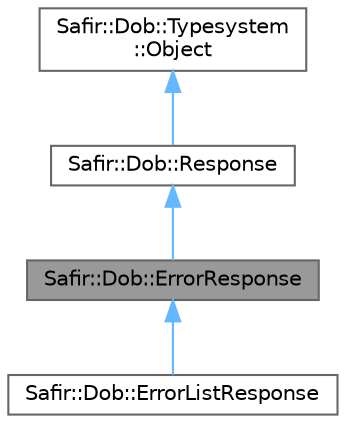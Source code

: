 digraph "Safir::Dob::ErrorResponse"
{
 // LATEX_PDF_SIZE
  bgcolor="transparent";
  edge [fontname=Helvetica,fontsize=10,labelfontname=Helvetica,labelfontsize=10];
  node [fontname=Helvetica,fontsize=10,shape=box,height=0.2,width=0.4];
  Node1 [label="Safir::Dob::ErrorResponse",height=0.2,width=0.4,color="gray40", fillcolor="grey60", style="filled", fontcolor="black",tooltip="The baseclass for all error responses."];
  Node2 -> Node1 [dir="back",color="steelblue1",style="solid"];
  Node2 [label="Safir::Dob::Response",height=0.2,width=0.4,color="gray40", fillcolor="white", style="filled",URL="$a01919.html",tooltip="The baseclass for all responses."];
  Node3 -> Node2 [dir="back",color="steelblue1",style="solid"];
  Node3 [label="Safir::Dob::Typesystem\l::Object",height=0.2,width=0.4,color="gray40", fillcolor="white", style="filled",URL="$a01499.html",tooltip="The base class for all DOB objects."];
  Node1 -> Node4 [dir="back",color="steelblue1",style="solid"];
  Node4 [label="Safir::Dob::ErrorListResponse",height=0.2,width=0.4,color="gray40", fillcolor="white", style="filled",URL="$a01771.html",tooltip="Defines an array of errors, typically used to report errors for individual members in the request."];
}
